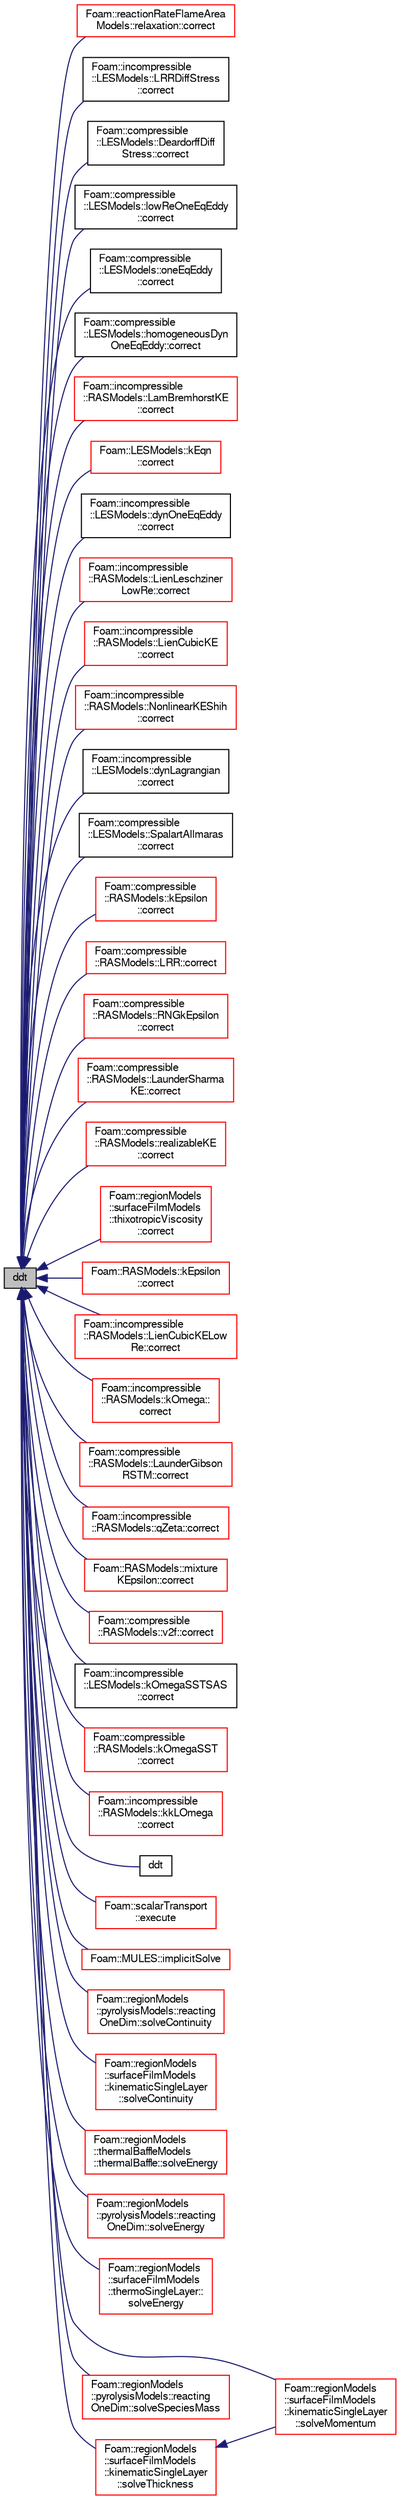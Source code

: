 digraph "ddt"
{
  bgcolor="transparent";
  edge [fontname="FreeSans",fontsize="10",labelfontname="FreeSans",labelfontsize="10"];
  node [fontname="FreeSans",fontsize="10",shape=record];
  rankdir="LR";
  Node210 [label="ddt",height=0.2,width=0.4,color="black", fillcolor="grey75", style="filled", fontcolor="black"];
  Node210 -> Node211 [dir="back",color="midnightblue",fontsize="10",style="solid",fontname="FreeSans"];
  Node211 [label="Foam::reactionRateFlameArea\lModels::relaxation::correct",height=0.2,width=0.4,color="red",URL="$a21250.html#a38695208e96682bfdee39fa08168ea94",tooltip="Correct omega. "];
  Node210 -> Node213 [dir="back",color="midnightblue",fontsize="10",style="solid",fontname="FreeSans"];
  Node213 [label="Foam::incompressible\l::LESModels::LRRDiffStress\l::correct",height=0.2,width=0.4,color="black",URL="$a30878.html#a4f67b3ab06ec329ec02fa14d5f15d8f2",tooltip="Correct Eddy-Viscosity and related properties. "];
  Node210 -> Node214 [dir="back",color="midnightblue",fontsize="10",style="solid",fontname="FreeSans"];
  Node214 [label="Foam::compressible\l::LESModels::DeardorffDiff\lStress::correct",height=0.2,width=0.4,color="black",URL="$a30614.html#a4f67b3ab06ec329ec02fa14d5f15d8f2",tooltip="Correct Eddy-Viscosity and related properties. "];
  Node210 -> Node215 [dir="back",color="midnightblue",fontsize="10",style="solid",fontname="FreeSans"];
  Node215 [label="Foam::compressible\l::LESModels::lowReOneEqEddy\l::correct",height=0.2,width=0.4,color="black",URL="$a30638.html#a4f67b3ab06ec329ec02fa14d5f15d8f2",tooltip="Correct Eddy-Viscosity and related properties. "];
  Node210 -> Node216 [dir="back",color="midnightblue",fontsize="10",style="solid",fontname="FreeSans"];
  Node216 [label="Foam::compressible\l::LESModels::oneEqEddy\l::correct",height=0.2,width=0.4,color="black",URL="$a30642.html#a4f67b3ab06ec329ec02fa14d5f15d8f2",tooltip="Correct Eddy-Viscosity and related properties. "];
  Node210 -> Node217 [dir="back",color="midnightblue",fontsize="10",style="solid",fontname="FreeSans"];
  Node217 [label="Foam::compressible\l::LESModels::homogeneousDyn\lOneEqEddy::correct",height=0.2,width=0.4,color="black",URL="$a30630.html#a4f67b3ab06ec329ec02fa14d5f15d8f2",tooltip="Correct Eddy-Viscosity and related properties. "];
  Node210 -> Node218 [dir="back",color="midnightblue",fontsize="10",style="solid",fontname="FreeSans"];
  Node218 [label="Foam::incompressible\l::RASModels::LamBremhorstKE\l::correct",height=0.2,width=0.4,color="red",URL="$a31034.html#a3ae44b28050c3aa494c1d8e18cf618c1",tooltip="Solve the turbulence equations and correct the turbulence viscosity. "];
  Node210 -> Node220 [dir="back",color="midnightblue",fontsize="10",style="solid",fontname="FreeSans"];
  Node220 [label="Foam::LESModels::kEqn\l::correct",height=0.2,width=0.4,color="red",URL="$a31210.html#a3ae44b28050c3aa494c1d8e18cf618c1",tooltip="Correct Eddy-Viscosity and related properties. "];
  Node210 -> Node222 [dir="back",color="midnightblue",fontsize="10",style="solid",fontname="FreeSans"];
  Node222 [label="Foam::incompressible\l::LESModels::dynOneEqEddy\l::correct",height=0.2,width=0.4,color="black",URL="$a30842.html#a4f67b3ab06ec329ec02fa14d5f15d8f2",tooltip="Correct Eddy-Viscosity and related properties. "];
  Node210 -> Node223 [dir="back",color="midnightblue",fontsize="10",style="solid",fontname="FreeSans"];
  Node223 [label="Foam::incompressible\l::RASModels::LienLeschziner\lLowRe::correct",height=0.2,width=0.4,color="red",URL="$a31058.html#a3ae44b28050c3aa494c1d8e18cf618c1",tooltip="Solve the turbulence equations and correct the turbulence viscosity. "];
  Node210 -> Node225 [dir="back",color="midnightblue",fontsize="10",style="solid",fontname="FreeSans"];
  Node225 [label="Foam::incompressible\l::RASModels::LienCubicKE\l::correct",height=0.2,width=0.4,color="red",URL="$a31050.html#a3ae44b28050c3aa494c1d8e18cf618c1",tooltip="Solve the turbulence equations and correct the turbulence viscosity. "];
  Node210 -> Node227 [dir="back",color="midnightblue",fontsize="10",style="solid",fontname="FreeSans"];
  Node227 [label="Foam::incompressible\l::RASModels::NonlinearKEShih\l::correct",height=0.2,width=0.4,color="red",URL="$a31066.html#a3ae44b28050c3aa494c1d8e18cf618c1",tooltip="Solve the turbulence equations and correct the turbulence viscosity. "];
  Node210 -> Node229 [dir="back",color="midnightblue",fontsize="10",style="solid",fontname="FreeSans"];
  Node229 [label="Foam::incompressible\l::LESModels::dynLagrangian\l::correct",height=0.2,width=0.4,color="black",URL="$a30838.html#a4f67b3ab06ec329ec02fa14d5f15d8f2",tooltip="Correct Eddy-Viscosity and related properties. "];
  Node210 -> Node230 [dir="back",color="midnightblue",fontsize="10",style="solid",fontname="FreeSans"];
  Node230 [label="Foam::compressible\l::LESModels::SpalartAllmaras\l::correct",height=0.2,width=0.4,color="black",URL="$a30650.html#a4f67b3ab06ec329ec02fa14d5f15d8f2",tooltip="Correct nuTilda and related properties. "];
  Node210 -> Node231 [dir="back",color="midnightblue",fontsize="10",style="solid",fontname="FreeSans"];
  Node231 [label="Foam::compressible\l::RASModels::kEpsilon\l::correct",height=0.2,width=0.4,color="red",URL="$a30734.html#a3ae44b28050c3aa494c1d8e18cf618c1",tooltip="Solve the turbulence equations and correct the turbulence viscosity. "];
  Node210 -> Node233 [dir="back",color="midnightblue",fontsize="10",style="solid",fontname="FreeSans"];
  Node233 [label="Foam::compressible\l::RASModels::LRR::correct",height=0.2,width=0.4,color="red",URL="$a30754.html#a3ae44b28050c3aa494c1d8e18cf618c1",tooltip="Solve the turbulence equations and correct the turbulence viscosity. "];
  Node210 -> Node235 [dir="back",color="midnightblue",fontsize="10",style="solid",fontname="FreeSans"];
  Node235 [label="Foam::compressible\l::RASModels::RNGkEpsilon\l::correct",height=0.2,width=0.4,color="red",URL="$a30766.html#a3ae44b28050c3aa494c1d8e18cf618c1",tooltip="Solve the turbulence equations and correct the turbulence viscosity. "];
  Node210 -> Node237 [dir="back",color="midnightblue",fontsize="10",style="solid",fontname="FreeSans"];
  Node237 [label="Foam::compressible\l::RASModels::LaunderSharma\lKE::correct",height=0.2,width=0.4,color="red",URL="$a30750.html#a3ae44b28050c3aa494c1d8e18cf618c1",tooltip="Solve the turbulence equations and correct the turbulence viscosity. "];
  Node210 -> Node239 [dir="back",color="midnightblue",fontsize="10",style="solid",fontname="FreeSans"];
  Node239 [label="Foam::compressible\l::RASModels::realizableKE\l::correct",height=0.2,width=0.4,color="red",URL="$a30762.html#a3ae44b28050c3aa494c1d8e18cf618c1",tooltip="Solve the turbulence equations and correct the turbulence viscosity. "];
  Node210 -> Node241 [dir="back",color="midnightblue",fontsize="10",style="solid",fontname="FreeSans"];
  Node241 [label="Foam::regionModels\l::surfaceFilmModels\l::thixotropicViscosity\l::correct",height=0.2,width=0.4,color="red",URL="$a29146.html#a2e639533765b4cde1bd3d0f0c528aa6c",tooltip="Correct. "];
  Node210 -> Node243 [dir="back",color="midnightblue",fontsize="10",style="solid",fontname="FreeSans"];
  Node243 [label="Foam::RASModels::kEpsilon\l::correct",height=0.2,width=0.4,color="red",URL="$a31302.html#a3ae44b28050c3aa494c1d8e18cf618c1",tooltip="Solve the turbulence equations and correct the turbulence viscosity. "];
  Node210 -> Node247 [dir="back",color="midnightblue",fontsize="10",style="solid",fontname="FreeSans"];
  Node247 [label="Foam::incompressible\l::RASModels::LienCubicKELow\lRe::correct",height=0.2,width=0.4,color="red",URL="$a31054.html#a3ae44b28050c3aa494c1d8e18cf618c1",tooltip="Solve the turbulence equations and correct the turbulence viscosity. "];
  Node210 -> Node249 [dir="back",color="midnightblue",fontsize="10",style="solid",fontname="FreeSans"];
  Node249 [label="Foam::incompressible\l::RASModels::kOmega::\lcorrect",height=0.2,width=0.4,color="red",URL="$a31026.html#a3ae44b28050c3aa494c1d8e18cf618c1",tooltip="Solve the turbulence equations and correct the turbulence viscosity. "];
  Node210 -> Node251 [dir="back",color="midnightblue",fontsize="10",style="solid",fontname="FreeSans"];
  Node251 [label="Foam::compressible\l::RASModels::LaunderGibson\lRSTM::correct",height=0.2,width=0.4,color="red",URL="$a30746.html#a3ae44b28050c3aa494c1d8e18cf618c1",tooltip="Solve the turbulence equations and correct the turbulence viscosity. "];
  Node210 -> Node253 [dir="back",color="midnightblue",fontsize="10",style="solid",fontname="FreeSans"];
  Node253 [label="Foam::incompressible\l::RASModels::qZeta::correct",height=0.2,width=0.4,color="red",URL="$a31070.html#a3ae44b28050c3aa494c1d8e18cf618c1",tooltip="Solve the turbulence equations and correct the turbulence viscosity. "];
  Node210 -> Node255 [dir="back",color="midnightblue",fontsize="10",style="solid",fontname="FreeSans"];
  Node255 [label="Foam::RASModels::mixture\lKEpsilon::correct",height=0.2,width=0.4,color="red",URL="$a31190.html#a3ae44b28050c3aa494c1d8e18cf618c1",tooltip="Solve the turbulence equations and correct the turbulence viscosity. "];
  Node210 -> Node257 [dir="back",color="midnightblue",fontsize="10",style="solid",fontname="FreeSans"];
  Node257 [label="Foam::compressible\l::RASModels::v2f::correct",height=0.2,width=0.4,color="red",URL="$a30774.html#a3ae44b28050c3aa494c1d8e18cf618c1",tooltip="Solve the turbulence equations and correct the turbulence viscosity. "];
  Node210 -> Node259 [dir="back",color="midnightblue",fontsize="10",style="solid",fontname="FreeSans"];
  Node259 [label="Foam::incompressible\l::LESModels::kOmegaSSTSAS\l::correct",height=0.2,width=0.4,color="black",URL="$a30866.html#a4f67b3ab06ec329ec02fa14d5f15d8f2",tooltip="Solve the turbulence equations (k-w) and correct the turbulence. "];
  Node210 -> Node260 [dir="back",color="midnightblue",fontsize="10",style="solid",fontname="FreeSans"];
  Node260 [label="Foam::compressible\l::RASModels::kOmegaSST\l::correct",height=0.2,width=0.4,color="red",URL="$a30738.html#a3ae44b28050c3aa494c1d8e18cf618c1",tooltip="Solve the turbulence equations and correct the turbulence viscosity. "];
  Node210 -> Node262 [dir="back",color="midnightblue",fontsize="10",style="solid",fontname="FreeSans"];
  Node262 [label="Foam::incompressible\l::RASModels::kkLOmega\l::correct",height=0.2,width=0.4,color="red",URL="$a31022.html#a3ae44b28050c3aa494c1d8e18cf618c1",tooltip="Solve the turbulence equations and correct the turbulence viscosity. "];
  Node210 -> Node264 [dir="back",color="midnightblue",fontsize="10",style="solid",fontname="FreeSans"];
  Node264 [label="ddt",height=0.2,width=0.4,color="black",URL="$a21135.html#a8b222e3b66cf7bd9e4f3c8602962a438"];
  Node210 -> Node265 [dir="back",color="midnightblue",fontsize="10",style="solid",fontname="FreeSans"];
  Node265 [label="Foam::scalarTransport\l::execute",height=0.2,width=0.4,color="red",URL="$a28910.html#a61af3e60b94ae3e748f6fbac1e794af7",tooltip="Execute, currently does nothing. "];
  Node210 -> Node267 [dir="back",color="midnightblue",fontsize="10",style="solid",fontname="FreeSans"];
  Node267 [label="Foam::MULES::implicitSolve",height=0.2,width=0.4,color="red",URL="$a21136.html#af3ebc5af31512182ee43a56e994f4aaf"];
  Node210 -> Node270 [dir="back",color="midnightblue",fontsize="10",style="solid",fontname="FreeSans"];
  Node270 [label="Foam::regionModels\l::pyrolysisModels::reacting\lOneDim::solveContinuity",height=0.2,width=0.4,color="red",URL="$a28978.html#a1a4c7f06441e29b9703723dfd2e5976d",tooltip="Solve continuity equation. "];
  Node210 -> Node272 [dir="back",color="midnightblue",fontsize="10",style="solid",fontname="FreeSans"];
  Node272 [label="Foam::regionModels\l::surfaceFilmModels\l::kinematicSingleLayer\l::solveContinuity",height=0.2,width=0.4,color="red",URL="$a29042.html#a1a4c7f06441e29b9703723dfd2e5976d",tooltip="Solve continuity equation. "];
  Node210 -> Node279 [dir="back",color="midnightblue",fontsize="10",style="solid",fontname="FreeSans"];
  Node279 [label="Foam::regionModels\l::thermalBaffleModels\l::thermalBaffle::solveEnergy",height=0.2,width=0.4,color="red",URL="$a29194.html#a533e6e7fb2c00cd976a89d545355000c",tooltip="Solve energy equation. "];
  Node210 -> Node281 [dir="back",color="midnightblue",fontsize="10",style="solid",fontname="FreeSans"];
  Node281 [label="Foam::regionModels\l::pyrolysisModels::reacting\lOneDim::solveEnergy",height=0.2,width=0.4,color="red",URL="$a28978.html#a533e6e7fb2c00cd976a89d545355000c",tooltip="Solve energy. "];
  Node210 -> Node282 [dir="back",color="midnightblue",fontsize="10",style="solid",fontname="FreeSans"];
  Node282 [label="Foam::regionModels\l::surfaceFilmModels\l::thermoSingleLayer::\lsolveEnergy",height=0.2,width=0.4,color="red",URL="$a29182.html#a533e6e7fb2c00cd976a89d545355000c",tooltip="Solve energy equation. "];
  Node210 -> Node275 [dir="back",color="midnightblue",fontsize="10",style="solid",fontname="FreeSans"];
  Node275 [label="Foam::regionModels\l::surfaceFilmModels\l::kinematicSingleLayer\l::solveMomentum",height=0.2,width=0.4,color="red",URL="$a29042.html#aaba5d5ef7ac2693c87b0b31a7605f178",tooltip="Solve for film velocity. "];
  Node210 -> Node283 [dir="back",color="midnightblue",fontsize="10",style="solid",fontname="FreeSans"];
  Node283 [label="Foam::regionModels\l::pyrolysisModels::reacting\lOneDim::solveSpeciesMass",height=0.2,width=0.4,color="red",URL="$a28978.html#a11a62c12f16dc6c9ed50053f4b66d9a1",tooltip="Solve solid species mass conservation. "];
  Node210 -> Node274 [dir="back",color="midnightblue",fontsize="10",style="solid",fontname="FreeSans"];
  Node274 [label="Foam::regionModels\l::surfaceFilmModels\l::kinematicSingleLayer\l::solveThickness",height=0.2,width=0.4,color="red",URL="$a29042.html#a38ccae6e6751502d71d2490fca96a516",tooltip="Solve coupled velocity-thickness equations. "];
  Node274 -> Node275 [dir="back",color="midnightblue",fontsize="10",style="solid",fontname="FreeSans"];
}
